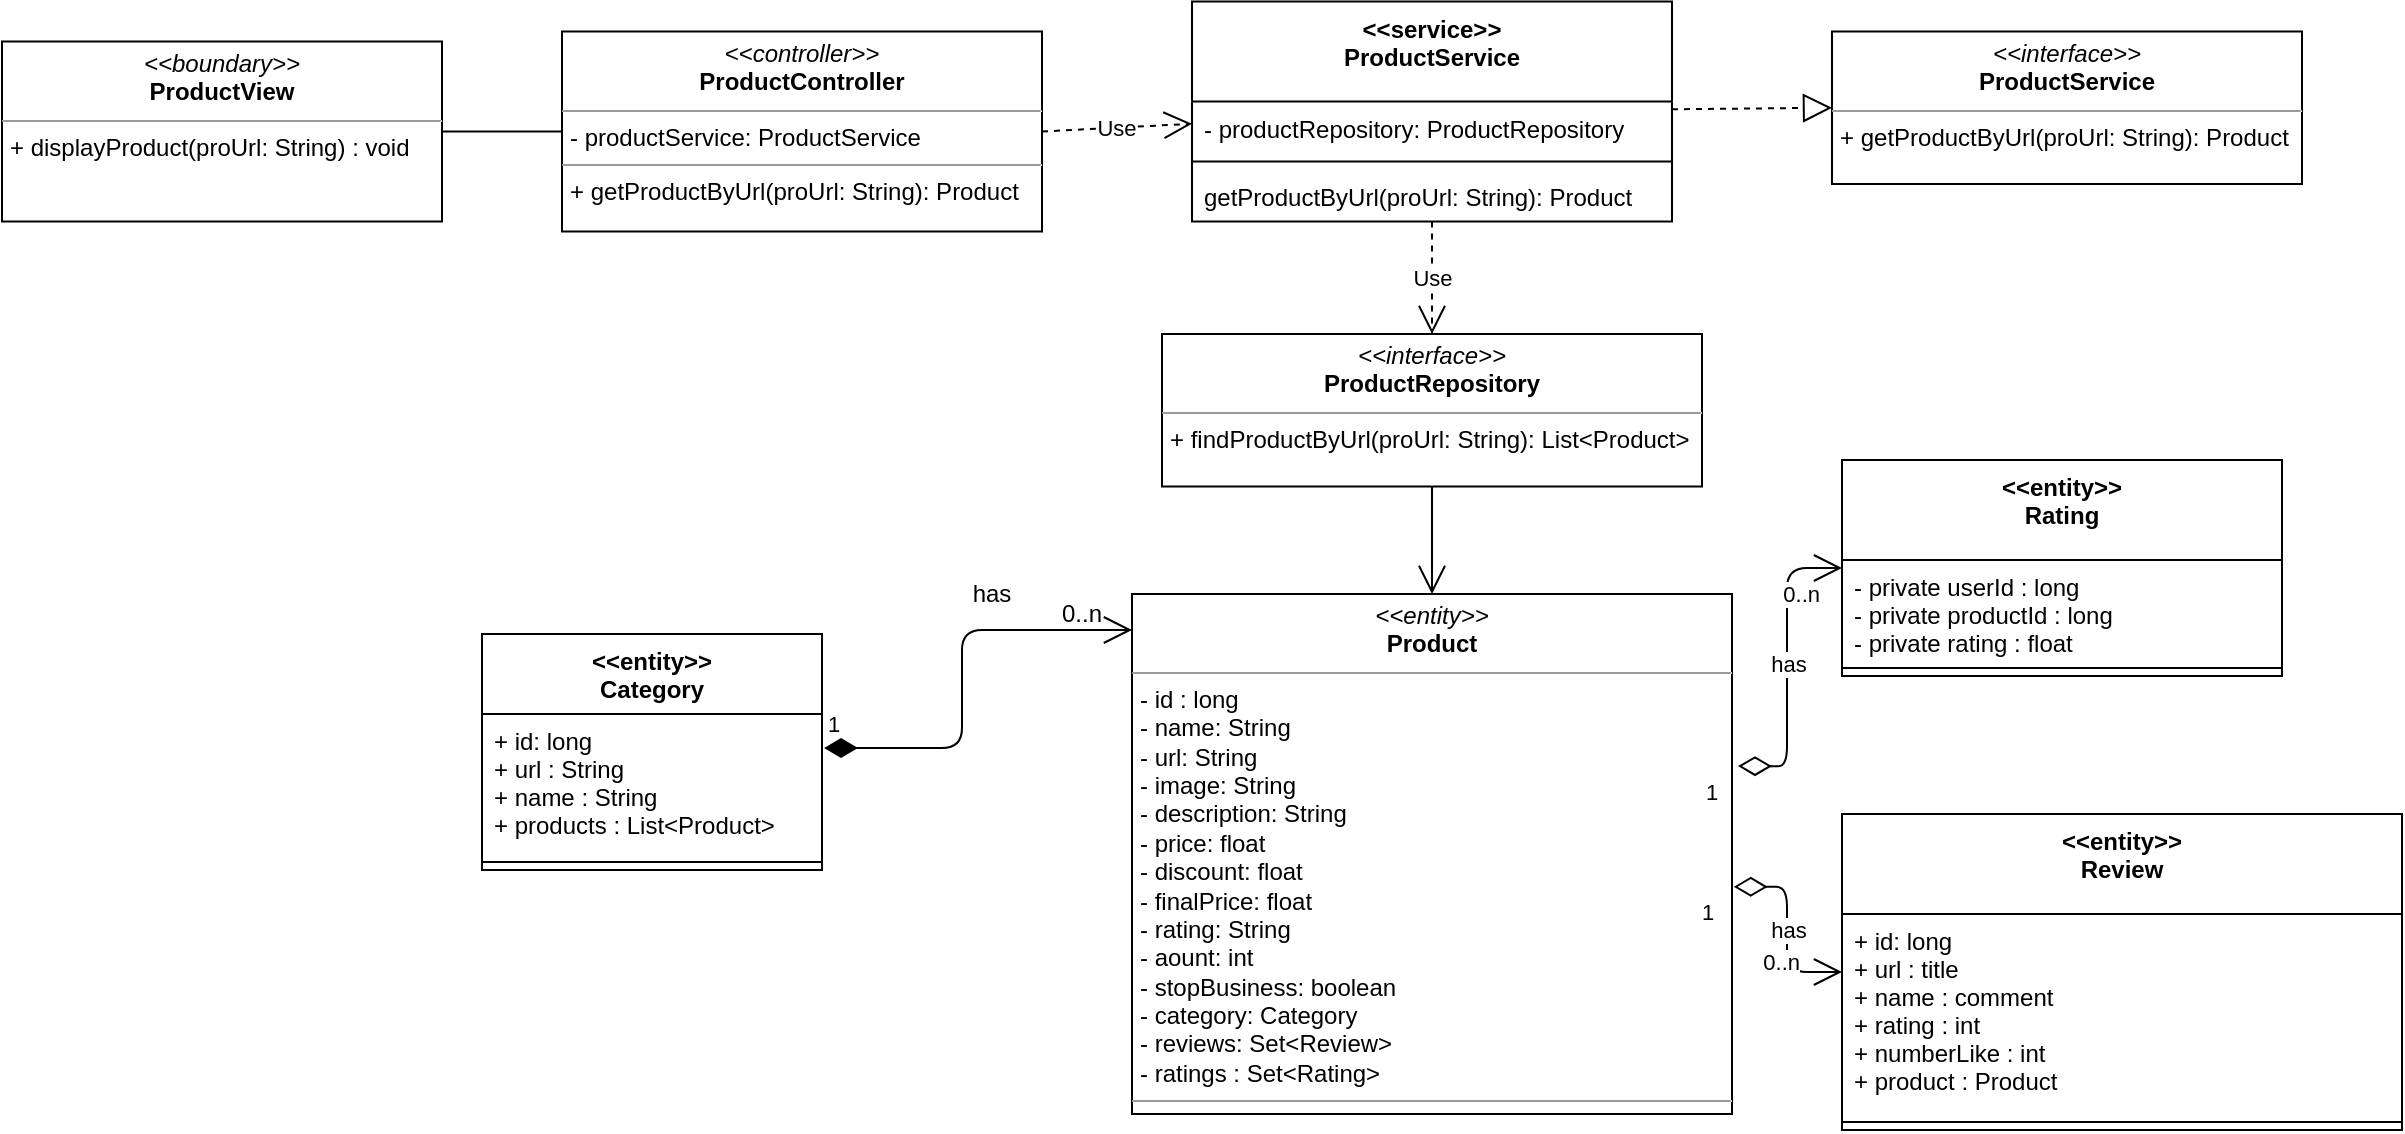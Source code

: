 <mxfile version="14.6.13" type="device"><diagram id="C5RBs43oDa-KdzZeNtuy" name="Page-1"><mxGraphModel dx="1108" dy="482" grid="1" gridSize="10" guides="1" tooltips="1" connect="1" arrows="1" fold="1" page="1" pageScale="1" pageWidth="827" pageHeight="1169" math="0" shadow="0"><root><mxCell id="WIyWlLk6GJQsqaUBKTNV-0"/><mxCell id="WIyWlLk6GJQsqaUBKTNV-1" parent="WIyWlLk6GJQsqaUBKTNV-0"/><mxCell id="dvcD1eF5Q2IHUqDZnSTX-0" value="&lt;p style=&quot;margin: 0px ; margin-top: 4px ; text-align: center&quot;&gt;&lt;i&gt;&amp;lt;&amp;lt;boundary&amp;gt;&amp;gt;&lt;/i&gt;&lt;br&gt;&lt;b&gt;ProductView&lt;/b&gt;&lt;/p&gt;&lt;hr size=&quot;1&quot;&gt;&lt;p style=&quot;margin: 0px ; margin-left: 4px&quot;&gt;&lt;span&gt;+ displayProduct(proUrl: String) : void&lt;/span&gt;&lt;/p&gt;" style="verticalAlign=top;align=left;overflow=fill;fontSize=12;fontFamily=Helvetica;html=1;" parent="WIyWlLk6GJQsqaUBKTNV-1" vertex="1"><mxGeometry x="30" y="143.75" width="220" height="90" as="geometry"/></mxCell><mxCell id="dvcD1eF5Q2IHUqDZnSTX-2" value="" style="endArrow=none;html=1;edgeStyle=orthogonalEdgeStyle;exitX=1;exitY=0.5;exitDx=0;exitDy=0;" parent="WIyWlLk6GJQsqaUBKTNV-1" source="dvcD1eF5Q2IHUqDZnSTX-0" target="45Lo7uFTHcAGjWaVl0Zu-1" edge="1"><mxGeometry relative="1" as="geometry"><mxPoint x="310" y="190" as="sourcePoint"/><mxPoint x="340" y="188.75" as="targetPoint"/></mxGeometry></mxCell><mxCell id="45Lo7uFTHcAGjWaVl0Zu-0" value="Use" style="endArrow=open;endSize=12;dashed=1;html=1;exitX=1;exitY=0.5;exitDx=0;exitDy=0;" parent="WIyWlLk6GJQsqaUBKTNV-1" source="45Lo7uFTHcAGjWaVl0Zu-1" target="45Lo7uFTHcAGjWaVl0Zu-30" edge="1"><mxGeometry width="160" relative="1" as="geometry"><mxPoint x="590" y="188.75" as="sourcePoint"/><mxPoint x="620" y="188.755" as="targetPoint"/></mxGeometry></mxCell><mxCell id="45Lo7uFTHcAGjWaVl0Zu-1" value="&lt;p style=&quot;margin: 0px ; margin-top: 4px ; text-align: center&quot;&gt;&lt;i&gt;&amp;lt;&amp;lt;controller&amp;gt;&amp;gt;&lt;/i&gt;&lt;br&gt;&lt;b&gt;ProductController&lt;/b&gt;&lt;br&gt;&lt;/p&gt;&lt;hr size=&quot;1&quot;&gt;&lt;p style=&quot;margin: 0px ; margin-left: 4px&quot;&gt;- productService: ProductService&lt;br&gt;&lt;/p&gt;&lt;hr size=&quot;1&quot;&gt;&lt;p style=&quot;margin: 0px ; margin-left: 4px&quot;&gt;+ getProductByUrl(proUrl: String): Product&lt;br&gt;&lt;/p&gt;" style="verticalAlign=top;align=left;overflow=fill;fontSize=12;fontFamily=Helvetica;html=1;" parent="WIyWlLk6GJQsqaUBKTNV-1" vertex="1"><mxGeometry x="310" y="138.75" width="240" height="100" as="geometry"/></mxCell><mxCell id="45Lo7uFTHcAGjWaVl0Zu-2" value="Use" style="endArrow=open;endSize=12;dashed=1;html=1;" parent="WIyWlLk6GJQsqaUBKTNV-1" source="45Lo7uFTHcAGjWaVl0Zu-30" target="nXKx2iuhL6JPAP5mtJ4E-0" edge="1"><mxGeometry width="160" relative="1" as="geometry"><mxPoint x="745" y="226.88" as="sourcePoint"/><mxPoint x="745" y="290" as="targetPoint"/></mxGeometry></mxCell><mxCell id="45Lo7uFTHcAGjWaVl0Zu-4" value="&lt;p style=&quot;margin: 0px ; margin-top: 4px ; text-align: center&quot;&gt;&lt;i&gt;&amp;lt;&amp;lt;entity&amp;gt;&amp;gt;&lt;/i&gt;&lt;br&gt;&lt;b&gt;Product&lt;/b&gt;&lt;/p&gt;&lt;hr size=&quot;1&quot;&gt;&lt;p style=&quot;margin: 0px ; margin-left: 4px&quot;&gt;- id : long&lt;/p&gt;&lt;p style=&quot;margin: 0px ; margin-left: 4px&quot;&gt;- name: String&lt;br&gt;- url: String&lt;/p&gt;&lt;p style=&quot;margin: 0px ; margin-left: 4px&quot;&gt;- image: String&lt;/p&gt;&lt;p style=&quot;margin: 0px ; margin-left: 4px&quot;&gt;- description: String&lt;/p&gt;&lt;p style=&quot;margin: 0px ; margin-left: 4px&quot;&gt;- price: float&lt;/p&gt;&lt;p style=&quot;margin: 0px ; margin-left: 4px&quot;&gt;- discount: float&lt;/p&gt;&lt;p style=&quot;margin: 0px ; margin-left: 4px&quot;&gt;- finalPrice: float&lt;/p&gt;&lt;p style=&quot;margin: 0px ; margin-left: 4px&quot;&gt;- rating: String&lt;/p&gt;&lt;p style=&quot;margin: 0px ; margin-left: 4px&quot;&gt;- aount: int&lt;/p&gt;&lt;p style=&quot;margin: 0px ; margin-left: 4px&quot;&gt;- stopBusiness: boolean&lt;/p&gt;&lt;p style=&quot;margin: 0px ; margin-left: 4px&quot;&gt;- category: Category&lt;/p&gt;&lt;p style=&quot;margin: 0px ; margin-left: 4px&quot;&gt;- reviews: Set&amp;lt;Review&amp;gt;&lt;/p&gt;&lt;p style=&quot;margin: 0px ; margin-left: 4px&quot;&gt;- ratings : Set&amp;lt;Rating&amp;gt;&lt;/p&gt;&lt;hr size=&quot;1&quot;&gt;&lt;p style=&quot;margin: 0px ; margin-left: 4px&quot;&gt;&lt;br&gt;&lt;/p&gt;" style="verticalAlign=top;align=left;overflow=fill;fontSize=12;fontFamily=Helvetica;html=1;" parent="WIyWlLk6GJQsqaUBKTNV-1" vertex="1"><mxGeometry x="595" y="420" width="300" height="260" as="geometry"/></mxCell><mxCell id="45Lo7uFTHcAGjWaVl0Zu-5" value="&lt;&lt;entity&gt;&gt;&#10;Category" style="swimlane;fontStyle=1;align=center;verticalAlign=top;childLayout=stackLayout;horizontal=1;startSize=40;horizontalStack=0;resizeParent=1;resizeParentMax=0;resizeLast=0;collapsible=1;marginBottom=0;" parent="WIyWlLk6GJQsqaUBKTNV-1" vertex="1"><mxGeometry x="270" y="440" width="170" height="118" as="geometry"/></mxCell><mxCell id="45Lo7uFTHcAGjWaVl0Zu-6" value="+ id: long&#10;+ url : String&#10;+ name : String&#10;+ products : List&lt;Product&gt;" style="text;strokeColor=none;fillColor=none;align=left;verticalAlign=top;spacingLeft=4;spacingRight=4;overflow=hidden;rotatable=0;points=[[0,0.5],[1,0.5]];portConstraint=eastwest;" parent="45Lo7uFTHcAGjWaVl0Zu-5" vertex="1"><mxGeometry y="40" width="170" height="70" as="geometry"/></mxCell><mxCell id="45Lo7uFTHcAGjWaVl0Zu-7" value="" style="line;strokeWidth=1;fillColor=none;align=left;verticalAlign=middle;spacingTop=-1;spacingLeft=3;spacingRight=3;rotatable=0;labelPosition=right;points=[];portConstraint=eastwest;" parent="45Lo7uFTHcAGjWaVl0Zu-5" vertex="1"><mxGeometry y="110" width="170" height="8" as="geometry"/></mxCell><mxCell id="45Lo7uFTHcAGjWaVl0Zu-11" value="has" style="endArrow=open;html=1;endSize=12;startArrow=diamondThin;startSize=14;startFill=0;edgeStyle=orthogonalEdgeStyle;exitX=1.003;exitY=0.563;exitDx=0;exitDy=0;exitPerimeter=0;" parent="WIyWlLk6GJQsqaUBKTNV-1" source="45Lo7uFTHcAGjWaVl0Zu-4" target="45Lo7uFTHcAGjWaVl0Zu-23" edge="1"><mxGeometry relative="1" as="geometry"><mxPoint x="885" y="460" as="sourcePoint"/><mxPoint x="1150" y="520" as="targetPoint"/></mxGeometry></mxCell><mxCell id="45Lo7uFTHcAGjWaVl0Zu-12" value="1" style="edgeLabel;resizable=0;html=1;align=left;verticalAlign=top;" parent="45Lo7uFTHcAGjWaVl0Zu-11" connectable="0" vertex="1"><mxGeometry x="-1" relative="1" as="geometry"><mxPoint x="-18" as="offset"/></mxGeometry></mxCell><mxCell id="45Lo7uFTHcAGjWaVl0Zu-13" value="0..n" style="edgeLabel;resizable=0;html=1;align=right;verticalAlign=top;" parent="45Lo7uFTHcAGjWaVl0Zu-11" connectable="0" vertex="1"><mxGeometry x="1" relative="1" as="geometry"><mxPoint x="-20" y="-18" as="offset"/></mxGeometry></mxCell><mxCell id="45Lo7uFTHcAGjWaVl0Zu-16" value="has" style="endArrow=open;html=1;endSize=12;startArrow=diamondThin;startSize=14;startFill=0;edgeStyle=orthogonalEdgeStyle;exitX=1.01;exitY=0.331;exitDx=0;exitDy=0;exitPerimeter=0;" parent="WIyWlLk6GJQsqaUBKTNV-1" source="45Lo7uFTHcAGjWaVl0Zu-4" target="45Lo7uFTHcAGjWaVl0Zu-19" edge="1"><mxGeometry relative="1" as="geometry"><mxPoint x="1070" y="530" as="sourcePoint"/><mxPoint x="1150" y="347" as="targetPoint"/></mxGeometry></mxCell><mxCell id="45Lo7uFTHcAGjWaVl0Zu-17" value="1" style="edgeLabel;resizable=0;html=1;align=left;verticalAlign=top;" parent="45Lo7uFTHcAGjWaVl0Zu-16" connectable="0" vertex="1"><mxGeometry x="-1" relative="1" as="geometry"><mxPoint x="-18" as="offset"/></mxGeometry></mxCell><mxCell id="45Lo7uFTHcAGjWaVl0Zu-18" value="0..n" style="edgeLabel;resizable=0;html=1;align=right;verticalAlign=top;" parent="45Lo7uFTHcAGjWaVl0Zu-16" connectable="0" vertex="1"><mxGeometry x="1" relative="1" as="geometry"><mxPoint x="-10" as="offset"/></mxGeometry></mxCell><mxCell id="45Lo7uFTHcAGjWaVl0Zu-19" value="&lt;&lt;entity&gt;&gt;&#10;Rating" style="swimlane;fontStyle=1;align=center;verticalAlign=top;childLayout=stackLayout;horizontal=1;startSize=50;horizontalStack=0;resizeParent=1;resizeParentMax=0;resizeLast=0;collapsible=1;marginBottom=0;" parent="WIyWlLk6GJQsqaUBKTNV-1" vertex="1"><mxGeometry x="950" y="353" width="220" height="108" as="geometry"/></mxCell><mxCell id="45Lo7uFTHcAGjWaVl0Zu-20" value="- private userId : long&#10;- private productId : long&#10;- private rating : float" style="text;strokeColor=none;fillColor=none;align=left;verticalAlign=top;spacingLeft=4;spacingRight=4;overflow=hidden;rotatable=0;points=[[0,0.5],[1,0.5]];portConstraint=eastwest;" parent="45Lo7uFTHcAGjWaVl0Zu-19" vertex="1"><mxGeometry y="50" width="220" height="50" as="geometry"/></mxCell><mxCell id="45Lo7uFTHcAGjWaVl0Zu-21" value="" style="line;strokeWidth=1;fillColor=none;align=left;verticalAlign=middle;spacingTop=-1;spacingLeft=3;spacingRight=3;rotatable=0;labelPosition=right;points=[];portConstraint=eastwest;" parent="45Lo7uFTHcAGjWaVl0Zu-19" vertex="1"><mxGeometry y="100" width="220" height="8" as="geometry"/></mxCell><mxCell id="45Lo7uFTHcAGjWaVl0Zu-23" value="&lt;&lt;entity&gt;&gt;&#10;Review" style="swimlane;fontStyle=1;align=center;verticalAlign=top;childLayout=stackLayout;horizontal=1;startSize=50;horizontalStack=0;resizeParent=1;resizeParentMax=0;resizeLast=0;collapsible=1;marginBottom=0;" parent="WIyWlLk6GJQsqaUBKTNV-1" vertex="1"><mxGeometry x="950" y="530" width="280" height="158" as="geometry"/></mxCell><mxCell id="45Lo7uFTHcAGjWaVl0Zu-24" value="+ id: long&#10;+ url : title&#10;+ name : comment&#10;+ rating : int&#10;+ numberLike : int&#10;+ product : Product" style="text;strokeColor=none;fillColor=none;align=left;verticalAlign=top;spacingLeft=4;spacingRight=4;overflow=hidden;rotatable=0;points=[[0,0.5],[1,0.5]];portConstraint=eastwest;" parent="45Lo7uFTHcAGjWaVl0Zu-23" vertex="1"><mxGeometry y="50" width="280" height="100" as="geometry"/></mxCell><mxCell id="45Lo7uFTHcAGjWaVl0Zu-25" value="" style="line;strokeWidth=1;fillColor=none;align=left;verticalAlign=middle;spacingTop=-1;spacingLeft=3;spacingRight=3;rotatable=0;labelPosition=right;points=[];portConstraint=eastwest;" parent="45Lo7uFTHcAGjWaVl0Zu-23" vertex="1"><mxGeometry y="150" width="280" height="8" as="geometry"/></mxCell><mxCell id="45Lo7uFTHcAGjWaVl0Zu-27" value="&lt;p style=&quot;margin: 0px ; margin-top: 4px ; text-align: center&quot;&gt;&lt;i&gt;&amp;lt;&amp;lt;interface&amp;gt;&amp;gt;&lt;/i&gt;&lt;br&gt;&lt;b&gt;ProductService&lt;/b&gt;&lt;/p&gt;&lt;hr size=&quot;1&quot;&gt;&lt;p style=&quot;margin: 0px ; margin-left: 4px&quot;&gt;+ getProductByUrl(proUrl: String): Product&lt;/p&gt;" style="verticalAlign=top;align=left;overflow=fill;fontSize=12;fontFamily=Helvetica;html=1;" parent="WIyWlLk6GJQsqaUBKTNV-1" vertex="1"><mxGeometry x="945" y="138.75" width="235" height="76.25" as="geometry"/></mxCell><mxCell id="45Lo7uFTHcAGjWaVl0Zu-28" value="" style="endArrow=block;dashed=1;endFill=0;endSize=12;html=1;entryX=0;entryY=0.5;entryDx=0;entryDy=0;" parent="WIyWlLk6GJQsqaUBKTNV-1" source="45Lo7uFTHcAGjWaVl0Zu-30" target="45Lo7uFTHcAGjWaVl0Zu-27" edge="1"><mxGeometry width="160" relative="1" as="geometry"><mxPoint x="865" y="65" as="sourcePoint"/><mxPoint x="960" y="260" as="targetPoint"/></mxGeometry></mxCell><mxCell id="45Lo7uFTHcAGjWaVl0Zu-30" value="&lt;&lt;service&gt;&gt;&#10;ProductService" style="swimlane;fontStyle=1;align=center;verticalAlign=top;childLayout=stackLayout;horizontal=1;startSize=50;horizontalStack=0;resizeParent=1;resizeParentMax=0;resizeLast=0;collapsible=1;marginBottom=0;" parent="WIyWlLk6GJQsqaUBKTNV-1" vertex="1"><mxGeometry x="625" y="123.75" width="240" height="110" as="geometry"/></mxCell><mxCell id="45Lo7uFTHcAGjWaVl0Zu-31" value="- productRepository: ProductRepository" style="text;strokeColor=none;fillColor=none;align=left;verticalAlign=top;spacingLeft=4;spacingRight=4;overflow=hidden;rotatable=0;points=[[0,0.5],[1,0.5]];portConstraint=eastwest;" parent="45Lo7uFTHcAGjWaVl0Zu-30" vertex="1"><mxGeometry y="50" width="240" height="26" as="geometry"/></mxCell><mxCell id="45Lo7uFTHcAGjWaVl0Zu-32" value="" style="line;strokeWidth=1;fillColor=none;align=left;verticalAlign=middle;spacingTop=-1;spacingLeft=3;spacingRight=3;rotatable=0;labelPosition=right;points=[];portConstraint=eastwest;" parent="45Lo7uFTHcAGjWaVl0Zu-30" vertex="1"><mxGeometry y="76" width="240" height="8" as="geometry"/></mxCell><mxCell id="45Lo7uFTHcAGjWaVl0Zu-33" value="getProductByUrl(proUrl: String): Product" style="text;strokeColor=none;fillColor=none;align=left;verticalAlign=top;spacingLeft=4;spacingRight=4;overflow=hidden;rotatable=0;points=[[0,0.5],[1,0.5]];portConstraint=eastwest;" parent="45Lo7uFTHcAGjWaVl0Zu-30" vertex="1"><mxGeometry y="84" width="240" height="26" as="geometry"/></mxCell><mxCell id="45Lo7uFTHcAGjWaVl0Zu-34" value="1" style="endArrow=open;html=1;endSize=12;startArrow=diamondThin;startSize=14;startFill=1;edgeStyle=orthogonalEdgeStyle;align=left;verticalAlign=bottom;exitX=1.006;exitY=0.243;exitDx=0;exitDy=0;exitPerimeter=0;" parent="WIyWlLk6GJQsqaUBKTNV-1" source="45Lo7uFTHcAGjWaVl0Zu-6" target="45Lo7uFTHcAGjWaVl0Zu-4" edge="1"><mxGeometry x="-1" y="3" relative="1" as="geometry"><mxPoint x="630" y="460" as="sourcePoint"/><mxPoint x="520" y="480" as="targetPoint"/><Array as="points"><mxPoint x="510" y="497"/><mxPoint x="510" y="438"/></Array></mxGeometry></mxCell><mxCell id="45Lo7uFTHcAGjWaVl0Zu-38" value="has" style="text;html=1;strokeColor=none;fillColor=none;align=center;verticalAlign=middle;whiteSpace=wrap;rounded=0;" parent="WIyWlLk6GJQsqaUBKTNV-1" vertex="1"><mxGeometry x="510" y="410" width="30" height="20" as="geometry"/></mxCell><mxCell id="45Lo7uFTHcAGjWaVl0Zu-39" value="0..n" style="text;html=1;strokeColor=none;fillColor=none;align=center;verticalAlign=middle;whiteSpace=wrap;rounded=0;" parent="WIyWlLk6GJQsqaUBKTNV-1" vertex="1"><mxGeometry x="550" y="420" width="40" height="20" as="geometry"/></mxCell><mxCell id="nXKx2iuhL6JPAP5mtJ4E-0" value="&lt;p style=&quot;margin: 0px ; margin-top: 4px ; text-align: center&quot;&gt;&lt;i&gt;&amp;lt;&amp;lt;interface&amp;gt;&amp;gt;&lt;/i&gt;&lt;br&gt;&lt;b&gt;ProductRepository&lt;/b&gt;&lt;/p&gt;&lt;hr size=&quot;1&quot;&gt;&lt;p style=&quot;margin: 0px ; margin-left: 4px&quot;&gt;+ findProductByUrl(proUrl: String): List&amp;lt;Product&amp;gt;&lt;/p&gt;" style="verticalAlign=top;align=left;overflow=fill;fontSize=12;fontFamily=Helvetica;html=1;" vertex="1" parent="WIyWlLk6GJQsqaUBKTNV-1"><mxGeometry x="610" y="290" width="270" height="76.25" as="geometry"/></mxCell><mxCell id="nXKx2iuhL6JPAP5mtJ4E-1" value="" style="endArrow=open;endFill=1;endSize=12;html=1;" edge="1" parent="WIyWlLk6GJQsqaUBKTNV-1" source="nXKx2iuhL6JPAP5mtJ4E-0" target="45Lo7uFTHcAGjWaVl0Zu-4"><mxGeometry width="160" relative="1" as="geometry"><mxPoint x="710" y="250" as="sourcePoint"/><mxPoint x="870" y="250" as="targetPoint"/></mxGeometry></mxCell></root></mxGraphModel></diagram></mxfile>